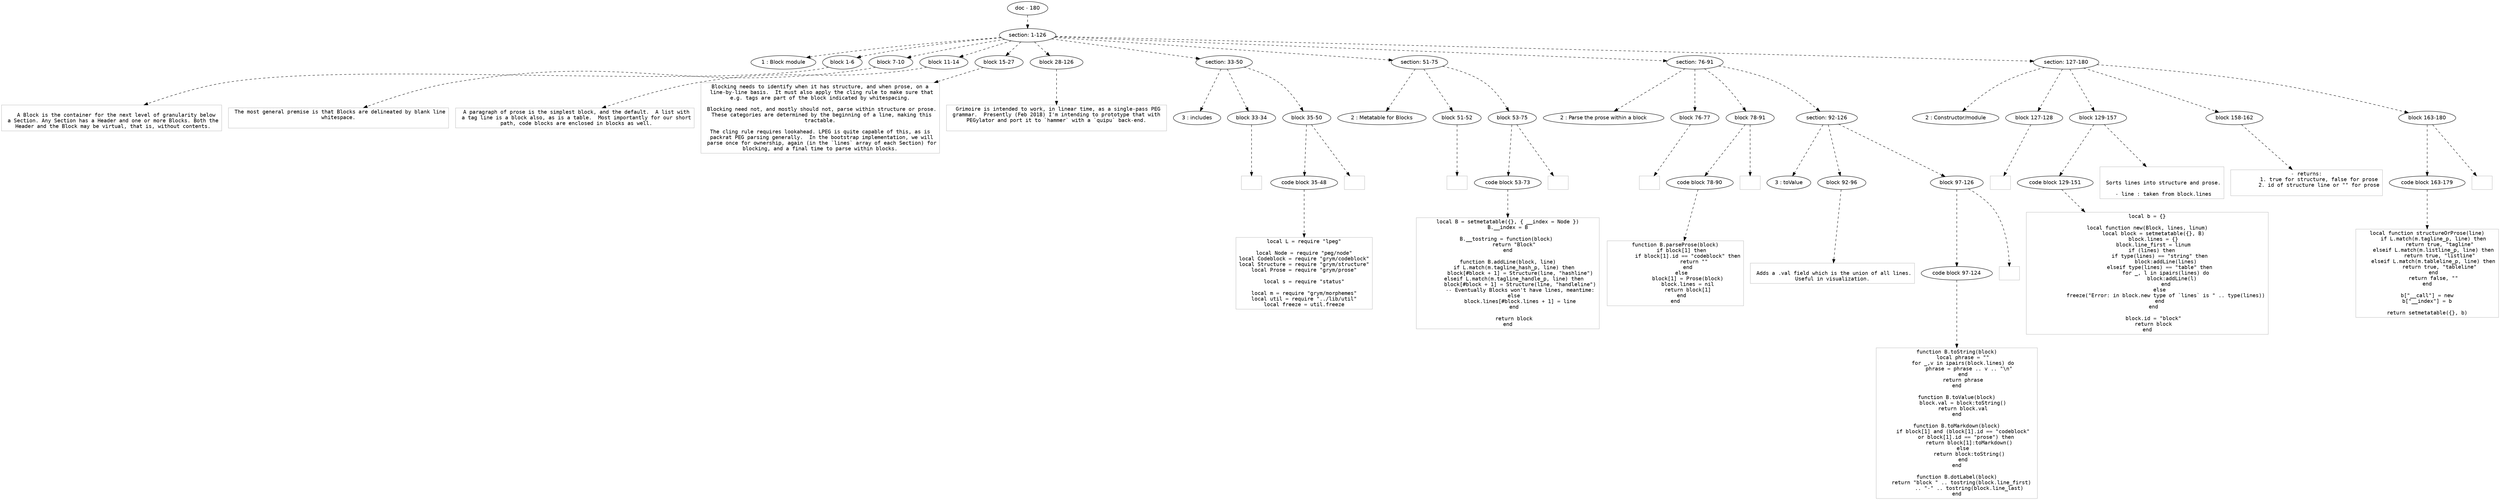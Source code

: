 digraph hierarchy {

node [fontname=Helvetica]
edge [style=dashed]

doc_0 [label="doc - 180"]


doc_0 -> { section_1}
{rank=same; section_1}

section_1 [label="section: 1-126"]


section_1 -> { header_2 block_3 block_4 block_5 block_6 block_7 section_8 section_9 section_10 section_11}
{rank=same; header_2 block_3 block_4 block_5 block_6 block_7 section_8 section_9 section_10 section_11}

header_2 [label="1 : Block module"]

block_3 [label="block 1-6"]

block_4 [label="block 7-10"]

block_5 [label="block 11-14"]

block_6 [label="block 15-27"]

block_7 [label="block 28-126"]

section_8 [label="section: 33-50"]

section_9 [label="section: 51-75"]

section_10 [label="section: 76-91"]

section_11 [label="section: 127-180"]


block_3 -> leaf_12
leaf_12  [color=Gray,shape=rectangle,fontname=Inconsolata,label="
   A Block is the container for the next level of granularity below
 a Section. Any Section has a Header and one or more Blocks. Both the
 Header and the Block may be virtual, that is, without contents.
"]
block_4 -> leaf_13
leaf_13  [color=Gray,shape=rectangle,fontname=Inconsolata,label=" The most general premise is that Blocks are delineated by blank line
 whitespace. 

"]
block_5 -> leaf_14
leaf_14  [color=Gray,shape=rectangle,fontname=Inconsolata,label=" A paragraph of prose is the simplest block, and the default.  A list with
 a tag line is a block also, as is a table.  Most importantly for our short
 path, code blocks are enclosed in blocks as well.
"]
block_6 -> leaf_15
leaf_15  [color=Gray,shape=rectangle,fontname=Inconsolata,label=" Blocking needs to identify when it has structure, and when prose, on a 
 line-by-line basis.  It must also apply the cling rule to make sure that
 e.g. tags are part of the block indicated by whitespacing. 
 
 Blocking need not, and mostly should not, parse within structure or prose.
 These categories are determined by the beginning of a line, making this
 tractable. 
 
 The cling rule requires lookahead. LPEG is quite capable of this, as is 
 packrat PEG parsing generally.  In the bootstrap implementation, we will
 parse once for ownership, again (in the `lines` array of each Section) for
 blocking, and a final time to parse within blocks. 
"]
block_7 -> leaf_16
leaf_16  [color=Gray,shape=rectangle,fontname=Inconsolata,label=" Grimoire is intended to work, in linear time, as a single-pass PEG
 grammar.  Presently (Feb 2018) I'm intending to prototype that with 
 PEGylator and port it to `hammer` with a `quipu` back-end. 

"]
section_8 -> { header_17 block_18 block_19}
{rank=same; header_17 block_18 block_19}

header_17 [label="3 : includes"]

block_18 [label="block 33-34"]

block_19 [label="block 35-50"]


block_18 -> leaf_20
leaf_20  [color=Gray,shape=rectangle,fontname=Inconsolata,label=""]
block_19 -> { codeblock_21}
{rank=same; codeblock_21}

codeblock_21 [label="code block 35-48"]


codeblock_21 -> leaf_22
leaf_22  [color=Gray,shape=rectangle,fontname=Inconsolata,label="local L = require \"lpeg\"

local Node = require \"peg/node\"
local Codeblock = require \"grym/codeblock\"
local Structure = require \"grym/structure\"
local Prose = require \"grym/prose\"

local s = require \"status\"

local m = require \"grym/morphemes\"
local util = require \"../lib/util\"
local freeze = util.freeze"]
block_19 -> leaf_23
leaf_23  [color=Gray,shape=rectangle,fontname=Inconsolata,label="
"]
section_9 -> { header_24 block_25 block_26}
{rank=same; header_24 block_25 block_26}

header_24 [label="2 : Metatable for Blocks"]

block_25 [label="block 51-52"]

block_26 [label="block 53-75"]


block_25 -> leaf_27
leaf_27  [color=Gray,shape=rectangle,fontname=Inconsolata,label=""]
block_26 -> { codeblock_28}
{rank=same; codeblock_28}

codeblock_28 [label="code block 53-73"]


codeblock_28 -> leaf_29
leaf_29  [color=Gray,shape=rectangle,fontname=Inconsolata,label="local B = setmetatable({}, { __index = Node })
B.__index = B

B.__tostring = function(block) 
    return \"Block\"
end

function B.addLine(block, line)
    if L.match(m.tagline_hash_p, line) then
        block[#block + 1] = Structure(line, \"hashline\")
    elseif L.match(m.tagline_handle_p, line) then
        block[#block + 1] = Structure(line, \"handleline\")
        -- Eventually Blocks won't have lines, meantime:
    else
        block.lines[#block.lines + 1] = line
    end

    return block
end"]
block_26 -> leaf_30
leaf_30  [color=Gray,shape=rectangle,fontname=Inconsolata,label="
"]
section_10 -> { header_31 block_32 block_33 section_34}
{rank=same; header_31 block_32 block_33 section_34}

header_31 [label="2 : Parse the prose within a block"]

block_32 [label="block 76-77"]

block_33 [label="block 78-91"]

section_34 [label="section: 92-126"]


block_32 -> leaf_35
leaf_35  [color=Gray,shape=rectangle,fontname=Inconsolata,label=""]
block_33 -> { codeblock_36}
{rank=same; codeblock_36}

codeblock_36 [label="code block 78-90"]


codeblock_36 -> leaf_37
leaf_37  [color=Gray,shape=rectangle,fontname=Inconsolata,label="function B.parseProse(block)
    if block[1] then
        if block[1].id == \"codeblock\" then
            return \"\"
        end
    else
        block[1] = Prose(block)
        block.lines = nil
        return block[1]
    end
end"]
block_33 -> leaf_38
leaf_38  [color=Gray,shape=rectangle,fontname=Inconsolata,label=""]
section_34 -> { header_39 block_40 block_41}
{rank=same; header_39 block_40 block_41}

header_39 [label="3 : toValue"]

block_40 [label="block 92-96"]

block_41 [label="block 97-126"]


block_40 -> leaf_42
leaf_42  [color=Gray,shape=rectangle,fontname=Inconsolata,label="
 Adds a .val field which is the union of all lines.
 Useful in visualization. 
"]
block_41 -> { codeblock_43}
{rank=same; codeblock_43}

codeblock_43 [label="code block 97-124"]


codeblock_43 -> leaf_44
leaf_44  [color=Gray,shape=rectangle,fontname=Inconsolata,label="function B.toString(block)
    local phrase = \"\"
    for _,v in ipairs(block.lines) do
        phrase = phrase .. v .. \"\\n\"
    end
    return phrase
end

function B.toValue(block)
    block.val = block:toString()
    return block.val
end

function B.toMarkdown(block)
    if block[1] and (block[1].id == \"codeblock\"
      or block[1].id == \"prose\") then
        return block[1]:toMarkdown()
    else
        return block:toString()
    end
end

function B.dotLabel(block)
    return \"block \" .. tostring(block.line_first) 
        .. \"-\" .. tostring(block.line_last)
end"]
block_41 -> leaf_45
leaf_45  [color=Gray,shape=rectangle,fontname=Inconsolata,label="
"]
section_11 -> { header_46 block_47 block_48 block_49 block_50}
{rank=same; header_46 block_47 block_48 block_49 block_50}

header_46 [label="2 : Constructor/module"]

block_47 [label="block 127-128"]

block_48 [label="block 129-157"]

block_49 [label="block 158-162"]

block_50 [label="block 163-180"]


block_47 -> leaf_51
leaf_51  [color=Gray,shape=rectangle,fontname=Inconsolata,label=""]
block_48 -> { codeblock_52}
{rank=same; codeblock_52}

codeblock_52 [label="code block 129-151"]


codeblock_52 -> leaf_53
leaf_53  [color=Gray,shape=rectangle,fontname=Inconsolata,label="local b = {}

local function new(Block, lines, linum)
    local block = setmetatable({}, B)
    block.lines = {}
    block.line_first = linum
    if (lines) then 
        if type(lines) == \"string\" then
            block:addLine(lines)
        elseif type(lines) == \"table\" then
            for _, l in ipairs(lines) do
                block:addLine(l)
            end
        else
            freeze(\"Error: in block.new type of `lines` is \" .. type(lines))
        end
    end

    block.id = \"block\"
    return block
end"]
block_48 -> leaf_54
leaf_54  [color=Gray,shape=rectangle,fontname=Inconsolata,label="

 Sorts lines into structure and prose.
 
 - line : taken from block.lines
"]
block_49 -> leaf_55
leaf_55  [color=Gray,shape=rectangle,fontname=Inconsolata,label=" - returns: 
        1. true for structure, false for prose
        2. id of structure line or \"\" for prose

"]
block_50 -> { codeblock_56}
{rank=same; codeblock_56}

codeblock_56 [label="code block 163-179"]


codeblock_56 -> leaf_57
leaf_57  [color=Gray,shape=rectangle,fontname=Inconsolata,label="local function structureOrProse(line)
    if L.match(m.tagline_p, line) then
        return true, \"tagline\"
    elseif L.match(m.listline_p, line) then
        return true, \"listline\"
    elseif L.match(m.tableline_p, line) then
        return true, \"tableline\"
    end
    return false, \"\"
end

b[\"__call\"] = new
b[\"__index\"] = b

return setmetatable({}, b)"]
block_50 -> leaf_58
leaf_58  [color=Gray,shape=rectangle,fontname=Inconsolata,label=""]

}
